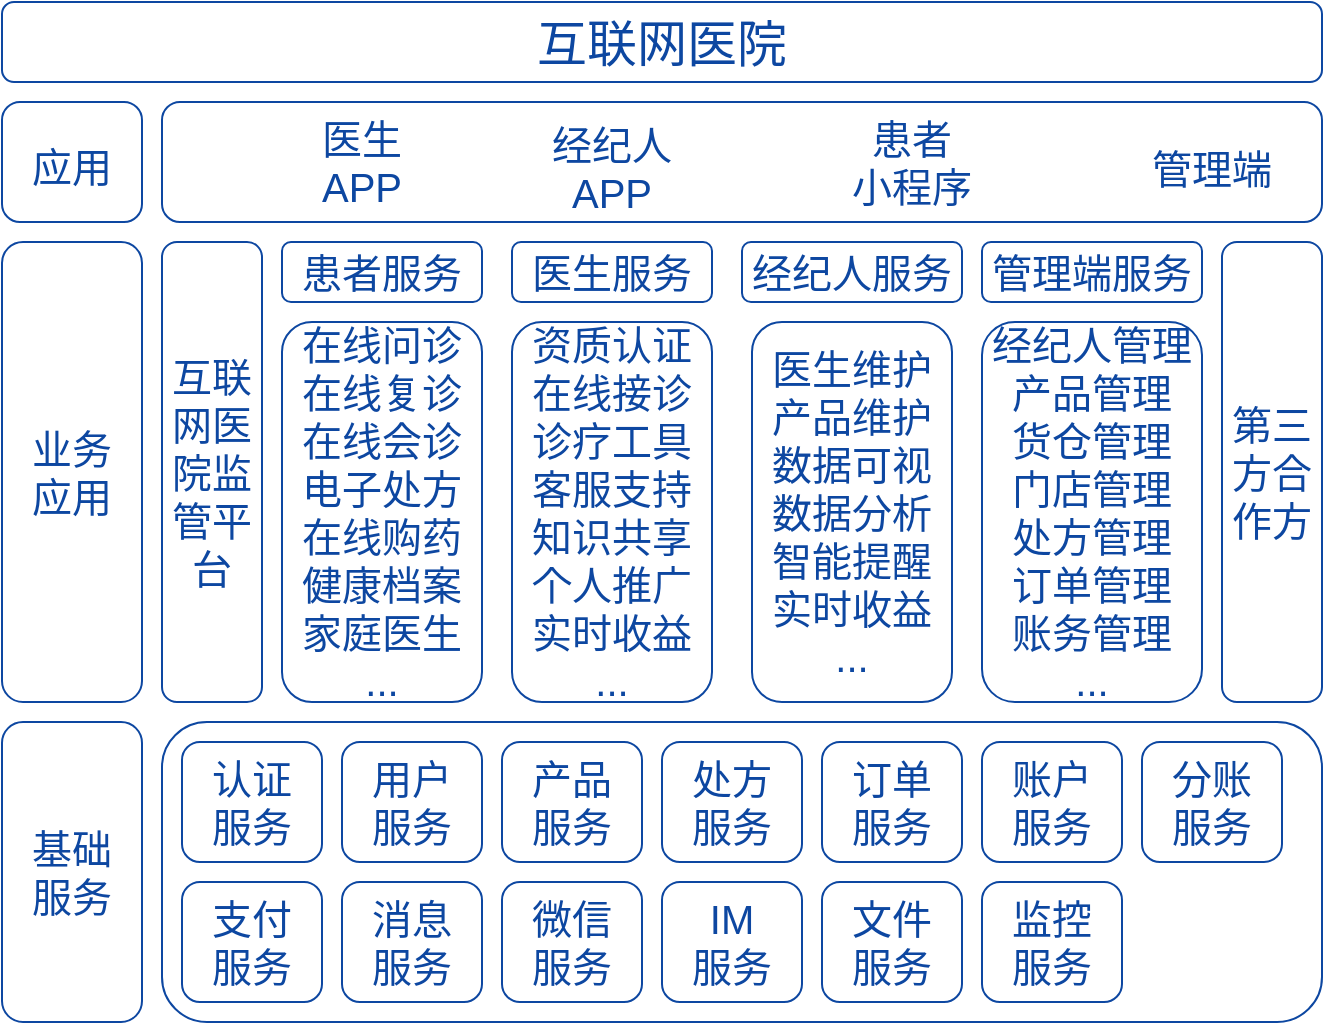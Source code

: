 <mxfile version="20.1.3" type="github">
  <diagram id="KP49BWcJ2xEg14fMhSnt" name="第 1 页">
    <mxGraphModel dx="1422" dy="762" grid="1" gridSize="10" guides="1" tooltips="1" connect="1" arrows="1" fold="1" page="1" pageScale="1" pageWidth="827" pageHeight="1169" math="0" shadow="0">
      <root>
        <mxCell id="0" />
        <mxCell id="1" parent="0" />
        <mxCell id="OpCwgLtP3gKo1lzQ5iub-1" value="&lt;font color=&quot;#0d47a1&quot; style=&quot;font-size: 25px;&quot;&gt;互联网医院&lt;/font&gt;" style="rounded=1;whiteSpace=wrap;html=1;strokeColor=#0D47A1;" vertex="1" parent="1">
          <mxGeometry x="90" y="160" width="660" height="40" as="geometry" />
        </mxCell>
        <mxCell id="OpCwgLtP3gKo1lzQ5iub-2" value="&lt;span style=&quot;font-size: 20px;&quot;&gt;应用&lt;/span&gt;" style="rounded=1;whiteSpace=wrap;html=1;fontSize=25;fontColor=#0D47A1;strokeColor=#0D47A1;" vertex="1" parent="1">
          <mxGeometry x="90" y="210" width="70" height="60" as="geometry" />
        </mxCell>
        <mxCell id="OpCwgLtP3gKo1lzQ5iub-3" value="" style="rounded=1;whiteSpace=wrap;html=1;fontSize=20;fontColor=#0D47A1;strokeColor=#0D47A1;" vertex="1" parent="1">
          <mxGeometry x="170" y="210" width="580" height="60" as="geometry" />
        </mxCell>
        <mxCell id="OpCwgLtP3gKo1lzQ5iub-10" value="" style="shape=image;html=1;verticalAlign=top;verticalLabelPosition=bottom;labelBackgroundColor=#ffffff;imageAspect=0;aspect=fixed;image=https://cdn2.iconfinder.com/data/icons/mobile-and-internet-business/505/sms-128.png;fontSize=20;fontColor=#0D47A1;strokeColor=#0D47A1;" vertex="1" parent="1">
          <mxGeometry x="200" y="215" width="50" height="50" as="geometry" />
        </mxCell>
        <mxCell id="OpCwgLtP3gKo1lzQ5iub-11" value="医生APP" style="text;html=1;strokeColor=none;fillColor=none;align=center;verticalAlign=middle;whiteSpace=wrap;rounded=0;fontSize=20;fontColor=#0D47A1;" vertex="1" parent="1">
          <mxGeometry x="240" y="225" width="60" height="30" as="geometry" />
        </mxCell>
        <mxCell id="OpCwgLtP3gKo1lzQ5iub-12" value="" style="shape=image;html=1;verticalAlign=top;verticalLabelPosition=bottom;labelBackgroundColor=#ffffff;imageAspect=0;aspect=fixed;image=https://cdn2.iconfinder.com/data/icons/mobile-and-internet-business/505/sms-128.png;fontSize=20;fontColor=#0D47A1;strokeColor=#0D47A1;" vertex="1" parent="1">
          <mxGeometry x="320" y="215" width="50" height="50" as="geometry" />
        </mxCell>
        <mxCell id="OpCwgLtP3gKo1lzQ5iub-13" value="经纪人APP" style="text;html=1;strokeColor=none;fillColor=none;align=center;verticalAlign=middle;whiteSpace=wrap;rounded=0;fontSize=20;fontColor=#0D47A1;" vertex="1" parent="1">
          <mxGeometry x="360" y="225" width="70" height="35" as="geometry" />
        </mxCell>
        <mxCell id="OpCwgLtP3gKo1lzQ5iub-14" value="" style="shape=image;html=1;verticalAlign=top;verticalLabelPosition=bottom;labelBackgroundColor=#ffffff;imageAspect=0;aspect=fixed;image=https://cdn4.iconfinder.com/data/icons/socialcones/508/WeChat-128.png;fontSize=20;fontColor=#0D47A1;strokeColor=#0D47A1;" vertex="1" parent="1">
          <mxGeometry x="460" y="222.5" width="40" height="40" as="geometry" />
        </mxCell>
        <mxCell id="OpCwgLtP3gKo1lzQ5iub-15" value="患者&lt;br&gt;小程序" style="text;html=1;strokeColor=none;fillColor=none;align=center;verticalAlign=middle;whiteSpace=wrap;rounded=0;fontSize=20;fontColor=#0D47A1;" vertex="1" parent="1">
          <mxGeometry x="510" y="222.5" width="70" height="35" as="geometry" />
        </mxCell>
        <mxCell id="OpCwgLtP3gKo1lzQ5iub-16" value="" style="shape=image;html=1;verticalAlign=top;verticalLabelPosition=bottom;labelBackgroundColor=#ffffff;imageAspect=0;aspect=fixed;image=https://cdn3.iconfinder.com/data/icons/colorstroked/FireFox.png;fontSize=20;fontColor=#0D47A1;strokeColor=#0D47A1;" vertex="1" parent="1">
          <mxGeometry x="610" y="217.5" width="50" height="50" as="geometry" />
        </mxCell>
        <mxCell id="OpCwgLtP3gKo1lzQ5iub-17" value="管理端" style="text;html=1;strokeColor=none;fillColor=none;align=center;verticalAlign=middle;whiteSpace=wrap;rounded=0;fontSize=20;fontColor=#0D47A1;" vertex="1" parent="1">
          <mxGeometry x="660" y="225" width="70" height="35" as="geometry" />
        </mxCell>
        <mxCell id="OpCwgLtP3gKo1lzQ5iub-19" value="业务&lt;br&gt;应用" style="rounded=1;whiteSpace=wrap;html=1;fontSize=20;fontColor=#0D47A1;strokeColor=#0D47A1;" vertex="1" parent="1">
          <mxGeometry x="90" y="280" width="70" height="230" as="geometry" />
        </mxCell>
        <mxCell id="OpCwgLtP3gKo1lzQ5iub-20" value="患者服务" style="rounded=1;whiteSpace=wrap;html=1;fontSize=20;fontColor=#0D47A1;strokeColor=#0D47A1;" vertex="1" parent="1">
          <mxGeometry x="230" y="280" width="100" height="30" as="geometry" />
        </mxCell>
        <mxCell id="OpCwgLtP3gKo1lzQ5iub-21" value="在线问诊&lt;br&gt;在线复诊&lt;br&gt;在线会诊&lt;br&gt;电子处方&lt;br&gt;在线购药&lt;br&gt;健康档案家庭医生&lt;br&gt;..." style="rounded=1;whiteSpace=wrap;html=1;fontSize=20;fontColor=#0D47A1;strokeColor=#0D47A1;" vertex="1" parent="1">
          <mxGeometry x="230" y="320" width="100" height="190" as="geometry" />
        </mxCell>
        <mxCell id="OpCwgLtP3gKo1lzQ5iub-22" value="医生服务" style="rounded=1;whiteSpace=wrap;html=1;fontSize=20;fontColor=#0D47A1;strokeColor=#0D47A1;" vertex="1" parent="1">
          <mxGeometry x="345" y="280" width="100" height="30" as="geometry" />
        </mxCell>
        <mxCell id="OpCwgLtP3gKo1lzQ5iub-23" value="资质认证&lt;br&gt;在线接诊&lt;br&gt;诊疗工具&lt;br&gt;客服支持&lt;br&gt;知识共享&lt;br&gt;个人推广&lt;br&gt;实时收益&lt;br&gt;..." style="rounded=1;whiteSpace=wrap;html=1;fontSize=20;fontColor=#0D47A1;strokeColor=#0D47A1;" vertex="1" parent="1">
          <mxGeometry x="345" y="320" width="100" height="190" as="geometry" />
        </mxCell>
        <mxCell id="OpCwgLtP3gKo1lzQ5iub-24" value="经纪人服务" style="rounded=1;whiteSpace=wrap;html=1;fontSize=20;fontColor=#0D47A1;strokeColor=#0D47A1;" vertex="1" parent="1">
          <mxGeometry x="460" y="280" width="110" height="30" as="geometry" />
        </mxCell>
        <mxCell id="OpCwgLtP3gKo1lzQ5iub-25" value="医生维护&lt;br&gt;产品维护&lt;br&gt;数据可视&lt;br&gt;数据分析&lt;br&gt;智能提醒&lt;br&gt;实时收益&lt;br&gt;..." style="rounded=1;whiteSpace=wrap;html=1;fontSize=20;fontColor=#0D47A1;strokeColor=#0D47A1;" vertex="1" parent="1">
          <mxGeometry x="465" y="320" width="100" height="190" as="geometry" />
        </mxCell>
        <mxCell id="OpCwgLtP3gKo1lzQ5iub-26" value="管理端服务" style="rounded=1;whiteSpace=wrap;html=1;fontSize=20;fontColor=#0D47A1;strokeColor=#0D47A1;" vertex="1" parent="1">
          <mxGeometry x="580" y="280" width="110" height="30" as="geometry" />
        </mxCell>
        <mxCell id="OpCwgLtP3gKo1lzQ5iub-27" value="经纪人管理&lt;br&gt;产品管理&lt;br&gt;货仓管理&lt;br&gt;门店管理&lt;br&gt;处方管理&lt;br&gt;订单管理&lt;br&gt;账务管理&lt;br&gt;..." style="rounded=1;whiteSpace=wrap;html=1;fontSize=20;fontColor=#0D47A1;strokeColor=#0D47A1;" vertex="1" parent="1">
          <mxGeometry x="580" y="320" width="110" height="190" as="geometry" />
        </mxCell>
        <mxCell id="OpCwgLtP3gKo1lzQ5iub-28" value="互联网医院监管平台" style="rounded=1;whiteSpace=wrap;html=1;fontSize=20;fontColor=#0D47A1;strokeColor=#0D47A1;" vertex="1" parent="1">
          <mxGeometry x="170" y="280" width="50" height="230" as="geometry" />
        </mxCell>
        <mxCell id="OpCwgLtP3gKo1lzQ5iub-29" value="第三方合作方" style="rounded=1;whiteSpace=wrap;html=1;fontSize=20;fontColor=#0D47A1;strokeColor=#0D47A1;" vertex="1" parent="1">
          <mxGeometry x="700" y="280" width="50" height="230" as="geometry" />
        </mxCell>
        <mxCell id="OpCwgLtP3gKo1lzQ5iub-30" value="基础&lt;br&gt;服务" style="rounded=1;whiteSpace=wrap;html=1;fontSize=20;fontColor=#0D47A1;strokeColor=#0D47A1;" vertex="1" parent="1">
          <mxGeometry x="90" y="520" width="70" height="150" as="geometry" />
        </mxCell>
        <mxCell id="OpCwgLtP3gKo1lzQ5iub-31" value="" style="rounded=1;whiteSpace=wrap;html=1;fontSize=20;fontColor=#0D47A1;strokeColor=#0D47A1;" vertex="1" parent="1">
          <mxGeometry x="170" y="520" width="580" height="150" as="geometry" />
        </mxCell>
        <mxCell id="OpCwgLtP3gKo1lzQ5iub-32" value="认证&lt;br&gt;服务" style="rounded=1;whiteSpace=wrap;html=1;fontSize=20;fontColor=#0D47A1;strokeColor=#0D47A1;" vertex="1" parent="1">
          <mxGeometry x="180" y="530" width="70" height="60" as="geometry" />
        </mxCell>
        <mxCell id="OpCwgLtP3gKo1lzQ5iub-33" value="用户&lt;br&gt;服务" style="rounded=1;whiteSpace=wrap;html=1;fontSize=20;fontColor=#0D47A1;strokeColor=#0D47A1;" vertex="1" parent="1">
          <mxGeometry x="260" y="530" width="70" height="60" as="geometry" />
        </mxCell>
        <mxCell id="OpCwgLtP3gKo1lzQ5iub-34" value="产品&lt;br&gt;服务" style="rounded=1;whiteSpace=wrap;html=1;fontSize=20;fontColor=#0D47A1;strokeColor=#0D47A1;" vertex="1" parent="1">
          <mxGeometry x="340" y="530" width="70" height="60" as="geometry" />
        </mxCell>
        <mxCell id="OpCwgLtP3gKo1lzQ5iub-35" value="处方&lt;br&gt;服务" style="rounded=1;whiteSpace=wrap;html=1;fontSize=20;fontColor=#0D47A1;strokeColor=#0D47A1;" vertex="1" parent="1">
          <mxGeometry x="420" y="530" width="70" height="60" as="geometry" />
        </mxCell>
        <mxCell id="OpCwgLtP3gKo1lzQ5iub-36" value="订单&lt;br&gt;服务" style="rounded=1;whiteSpace=wrap;html=1;fontSize=20;fontColor=#0D47A1;strokeColor=#0D47A1;" vertex="1" parent="1">
          <mxGeometry x="500" y="530" width="70" height="60" as="geometry" />
        </mxCell>
        <mxCell id="OpCwgLtP3gKo1lzQ5iub-37" value="账户&lt;br&gt;服务" style="rounded=1;whiteSpace=wrap;html=1;fontSize=20;fontColor=#0D47A1;strokeColor=#0D47A1;" vertex="1" parent="1">
          <mxGeometry x="580" y="530" width="70" height="60" as="geometry" />
        </mxCell>
        <mxCell id="OpCwgLtP3gKo1lzQ5iub-38" value="分账&lt;br&gt;服务" style="rounded=1;whiteSpace=wrap;html=1;fontSize=20;fontColor=#0D47A1;strokeColor=#0D47A1;" vertex="1" parent="1">
          <mxGeometry x="660" y="530" width="70" height="60" as="geometry" />
        </mxCell>
        <mxCell id="OpCwgLtP3gKo1lzQ5iub-40" value="支付&lt;br&gt;服务" style="rounded=1;whiteSpace=wrap;html=1;fontSize=20;fontColor=#0D47A1;strokeColor=#0D47A1;" vertex="1" parent="1">
          <mxGeometry x="180" y="600" width="70" height="60" as="geometry" />
        </mxCell>
        <mxCell id="OpCwgLtP3gKo1lzQ5iub-41" value="消息&lt;br&gt;服务" style="rounded=1;whiteSpace=wrap;html=1;fontSize=20;fontColor=#0D47A1;strokeColor=#0D47A1;" vertex="1" parent="1">
          <mxGeometry x="260" y="600" width="70" height="60" as="geometry" />
        </mxCell>
        <mxCell id="OpCwgLtP3gKo1lzQ5iub-42" value="微信&lt;br&gt;服务" style="rounded=1;whiteSpace=wrap;html=1;fontSize=20;fontColor=#0D47A1;strokeColor=#0D47A1;" vertex="1" parent="1">
          <mxGeometry x="340" y="600" width="70" height="60" as="geometry" />
        </mxCell>
        <mxCell id="OpCwgLtP3gKo1lzQ5iub-43" value="IM&lt;br&gt;服务" style="rounded=1;whiteSpace=wrap;html=1;fontSize=20;fontColor=#0D47A1;strokeColor=#0D47A1;" vertex="1" parent="1">
          <mxGeometry x="420" y="600" width="70" height="60" as="geometry" />
        </mxCell>
        <mxCell id="OpCwgLtP3gKo1lzQ5iub-44" value="文件&lt;br&gt;服务" style="rounded=1;whiteSpace=wrap;html=1;fontSize=20;fontColor=#0D47A1;strokeColor=#0D47A1;" vertex="1" parent="1">
          <mxGeometry x="500" y="600" width="70" height="60" as="geometry" />
        </mxCell>
        <mxCell id="OpCwgLtP3gKo1lzQ5iub-45" value="监控&lt;br&gt;服务" style="rounded=1;whiteSpace=wrap;html=1;fontSize=20;fontColor=#0D47A1;strokeColor=#0D47A1;" vertex="1" parent="1">
          <mxGeometry x="580" y="600" width="70" height="60" as="geometry" />
        </mxCell>
      </root>
    </mxGraphModel>
  </diagram>
</mxfile>
